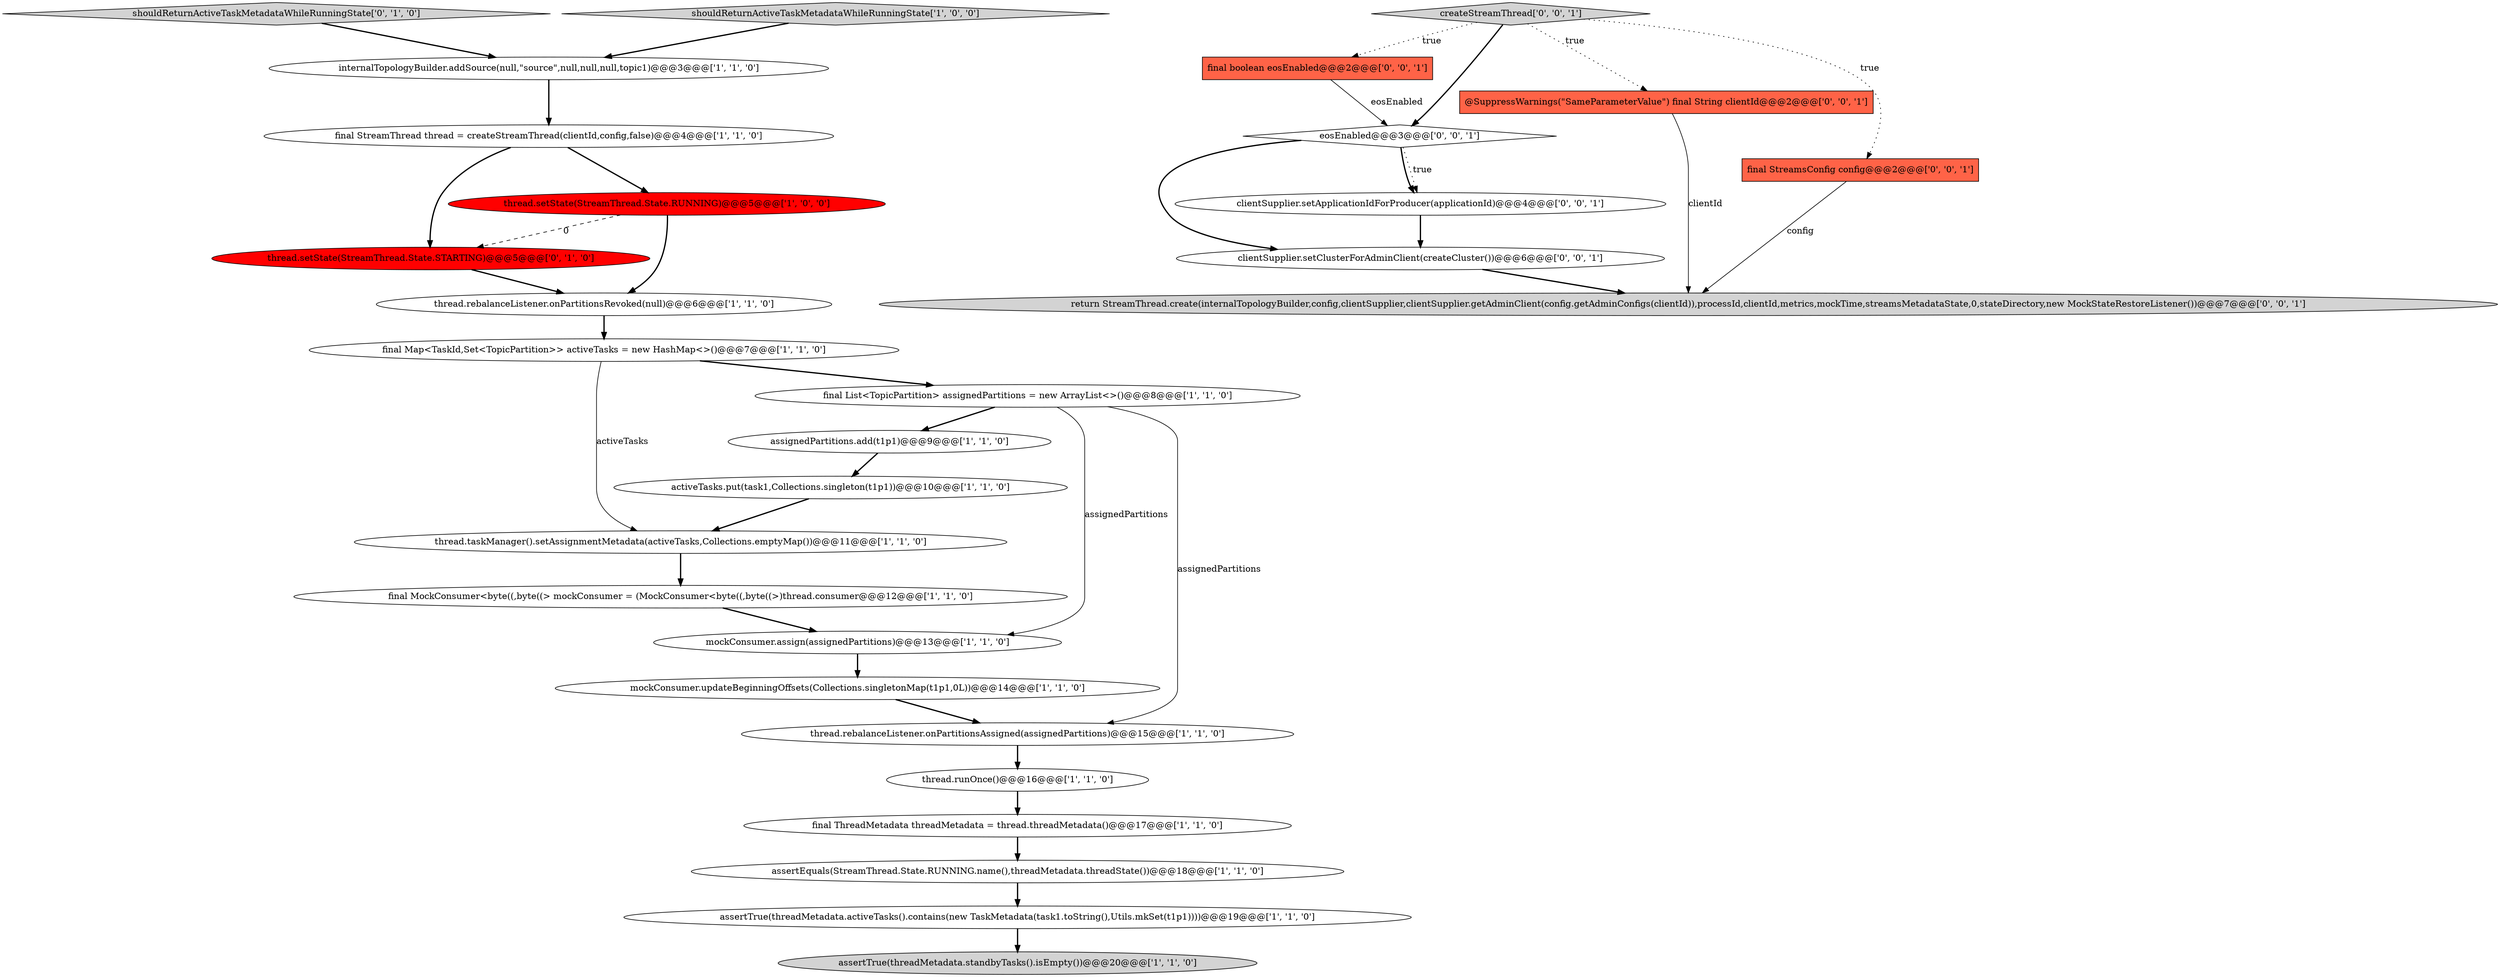 digraph {
15 [style = filled, label = "final List<TopicPartition> assignedPartitions = new ArrayList<>()@@@8@@@['1', '1', '0']", fillcolor = white, shape = ellipse image = "AAA0AAABBB1BBB"];
24 [style = filled, label = "final boolean eosEnabled@@@2@@@['0', '0', '1']", fillcolor = tomato, shape = box image = "AAA0AAABBB3BBB"];
17 [style = filled, label = "final MockConsumer<byte((,byte((> mockConsumer = (MockConsumer<byte((,byte((>)thread.consumer@@@12@@@['1', '1', '0']", fillcolor = white, shape = ellipse image = "AAA0AAABBB1BBB"];
23 [style = filled, label = "clientSupplier.setClusterForAdminClient(createCluster())@@@6@@@['0', '0', '1']", fillcolor = white, shape = ellipse image = "AAA0AAABBB3BBB"];
3 [style = filled, label = "assertTrue(threadMetadata.activeTasks().contains(new TaskMetadata(task1.toString(),Utils.mkSet(t1p1))))@@@19@@@['1', '1', '0']", fillcolor = white, shape = ellipse image = "AAA0AAABBB1BBB"];
0 [style = filled, label = "internalTopologyBuilder.addSource(null,\"source\",null,null,null,topic1)@@@3@@@['1', '1', '0']", fillcolor = white, shape = ellipse image = "AAA0AAABBB1BBB"];
20 [style = filled, label = "thread.setState(StreamThread.State.STARTING)@@@5@@@['0', '1', '0']", fillcolor = red, shape = ellipse image = "AAA1AAABBB2BBB"];
18 [style = filled, label = "thread.rebalanceListener.onPartitionsAssigned(assignedPartitions)@@@15@@@['1', '1', '0']", fillcolor = white, shape = ellipse image = "AAA0AAABBB1BBB"];
8 [style = filled, label = "thread.taskManager().setAssignmentMetadata(activeTasks,Collections.emptyMap())@@@11@@@['1', '1', '0']", fillcolor = white, shape = ellipse image = "AAA0AAABBB1BBB"];
12 [style = filled, label = "assertTrue(threadMetadata.standbyTasks().isEmpty())@@@20@@@['1', '1', '0']", fillcolor = lightgray, shape = ellipse image = "AAA0AAABBB1BBB"];
25 [style = filled, label = "eosEnabled@@@3@@@['0', '0', '1']", fillcolor = white, shape = diamond image = "AAA0AAABBB3BBB"];
5 [style = filled, label = "assignedPartitions.add(t1p1)@@@9@@@['1', '1', '0']", fillcolor = white, shape = ellipse image = "AAA0AAABBB1BBB"];
13 [style = filled, label = "thread.rebalanceListener.onPartitionsRevoked(null)@@@6@@@['1', '1', '0']", fillcolor = white, shape = ellipse image = "AAA0AAABBB1BBB"];
6 [style = filled, label = "mockConsumer.assign(assignedPartitions)@@@13@@@['1', '1', '0']", fillcolor = white, shape = ellipse image = "AAA0AAABBB1BBB"];
11 [style = filled, label = "thread.setState(StreamThread.State.RUNNING)@@@5@@@['1', '0', '0']", fillcolor = red, shape = ellipse image = "AAA1AAABBB1BBB"];
2 [style = filled, label = "activeTasks.put(task1,Collections.singleton(t1p1))@@@10@@@['1', '1', '0']", fillcolor = white, shape = ellipse image = "AAA0AAABBB1BBB"];
21 [style = filled, label = "@SuppressWarnings(\"SameParameterValue\") final String clientId@@@2@@@['0', '0', '1']", fillcolor = tomato, shape = box image = "AAA0AAABBB3BBB"];
19 [style = filled, label = "shouldReturnActiveTaskMetadataWhileRunningState['0', '1', '0']", fillcolor = lightgray, shape = diamond image = "AAA0AAABBB2BBB"];
27 [style = filled, label = "clientSupplier.setApplicationIdForProducer(applicationId)@@@4@@@['0', '0', '1']", fillcolor = white, shape = ellipse image = "AAA0AAABBB3BBB"];
1 [style = filled, label = "mockConsumer.updateBeginningOffsets(Collections.singletonMap(t1p1,0L))@@@14@@@['1', '1', '0']", fillcolor = white, shape = ellipse image = "AAA0AAABBB1BBB"];
26 [style = filled, label = "return StreamThread.create(internalTopologyBuilder,config,clientSupplier,clientSupplier.getAdminClient(config.getAdminConfigs(clientId)),processId,clientId,metrics,mockTime,streamsMetadataState,0,stateDirectory,new MockStateRestoreListener())@@@7@@@['0', '0', '1']", fillcolor = lightgray, shape = ellipse image = "AAA0AAABBB3BBB"];
10 [style = filled, label = "final ThreadMetadata threadMetadata = thread.threadMetadata()@@@17@@@['1', '1', '0']", fillcolor = white, shape = ellipse image = "AAA0AAABBB1BBB"];
9 [style = filled, label = "assertEquals(StreamThread.State.RUNNING.name(),threadMetadata.threadState())@@@18@@@['1', '1', '0']", fillcolor = white, shape = ellipse image = "AAA0AAABBB1BBB"];
16 [style = filled, label = "shouldReturnActiveTaskMetadataWhileRunningState['1', '0', '0']", fillcolor = lightgray, shape = diamond image = "AAA0AAABBB1BBB"];
4 [style = filled, label = "thread.runOnce()@@@16@@@['1', '1', '0']", fillcolor = white, shape = ellipse image = "AAA0AAABBB1BBB"];
7 [style = filled, label = "final StreamThread thread = createStreamThread(clientId,config,false)@@@4@@@['1', '1', '0']", fillcolor = white, shape = ellipse image = "AAA0AAABBB1BBB"];
14 [style = filled, label = "final Map<TaskId,Set<TopicPartition>> activeTasks = new HashMap<>()@@@7@@@['1', '1', '0']", fillcolor = white, shape = ellipse image = "AAA0AAABBB1BBB"];
22 [style = filled, label = "createStreamThread['0', '0', '1']", fillcolor = lightgray, shape = diamond image = "AAA0AAABBB3BBB"];
28 [style = filled, label = "final StreamsConfig config@@@2@@@['0', '0', '1']", fillcolor = tomato, shape = box image = "AAA0AAABBB3BBB"];
22->21 [style = dotted, label="true"];
4->10 [style = bold, label=""];
22->25 [style = bold, label=""];
16->0 [style = bold, label=""];
7->11 [style = bold, label=""];
20->13 [style = bold, label=""];
11->20 [style = dashed, label="0"];
17->6 [style = bold, label=""];
25->23 [style = bold, label=""];
23->26 [style = bold, label=""];
22->28 [style = dotted, label="true"];
1->18 [style = bold, label=""];
7->20 [style = bold, label=""];
3->12 [style = bold, label=""];
22->24 [style = dotted, label="true"];
15->5 [style = bold, label=""];
19->0 [style = bold, label=""];
0->7 [style = bold, label=""];
28->26 [style = solid, label="config"];
8->17 [style = bold, label=""];
25->27 [style = bold, label=""];
6->1 [style = bold, label=""];
5->2 [style = bold, label=""];
18->4 [style = bold, label=""];
11->13 [style = bold, label=""];
15->18 [style = solid, label="assignedPartitions"];
14->8 [style = solid, label="activeTasks"];
9->3 [style = bold, label=""];
24->25 [style = solid, label="eosEnabled"];
14->15 [style = bold, label=""];
10->9 [style = bold, label=""];
27->23 [style = bold, label=""];
15->6 [style = solid, label="assignedPartitions"];
25->27 [style = dotted, label="true"];
13->14 [style = bold, label=""];
2->8 [style = bold, label=""];
21->26 [style = solid, label="clientId"];
}
